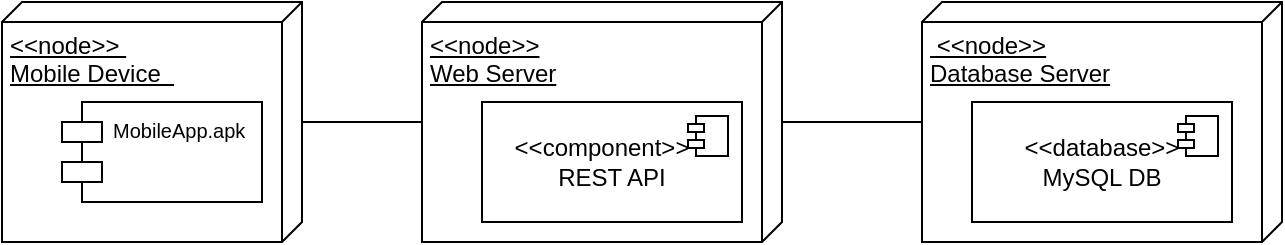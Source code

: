 <mxfile version="27.0.6">
  <diagram name="第 1 页" id="o-oCzaQytmQCPjs0wbxv">
    <mxGraphModel dx="742" dy="790" grid="1" gridSize="10" guides="1" tooltips="1" connect="1" arrows="1" fold="1" page="1" pageScale="1" pageWidth="827" pageHeight="1169" math="0" shadow="0">
      <root>
        <mxCell id="0" />
        <mxCell id="1" parent="0" />
        <mxCell id="ogDhKEPJkO4YDTdz22Ph-1" value="&lt;div&gt;&lt;span style=&quot;background-color: light-dark(#ffffff, var(--ge-dark-color, #121212));&quot;&gt;&amp;lt;&amp;lt;node&amp;gt;&amp;gt;&amp;nbsp;&lt;/span&gt;&lt;/div&gt;&lt;div&gt;&lt;span style=&quot;color: light-dark(rgb(0, 0, 0), rgb(255, 255, 255));&quot;&gt;&lt;font&gt;Mobile Device&amp;nbsp;&amp;nbsp;&lt;/font&gt;&lt;/span&gt;&lt;/div&gt;" style="verticalAlign=top;align=left;spacingTop=8;spacingLeft=2;spacingRight=12;shape=cube;size=10;direction=south;fontStyle=4;html=1;whiteSpace=wrap;" parent="1" vertex="1">
          <mxGeometry x="60" y="130" width="150" height="120" as="geometry" />
        </mxCell>
        <mxCell id="9A0PWvvusTTax6L20ACh-4" value="&lt;font style=&quot;font-size: 10px;&quot;&gt;MobileApp.apk&amp;nbsp;&lt;/font&gt;" style="shape=module;align=center;spacingLeft=20;align=center;verticalAlign=top;whiteSpace=wrap;html=1;" vertex="1" parent="1">
          <mxGeometry x="90" y="180" width="100" height="50" as="geometry" />
        </mxCell>
        <mxCell id="9A0PWvvusTTax6L20ACh-5" value="&lt;div&gt;&amp;lt;&amp;lt;node&amp;gt;&amp;gt;&lt;/div&gt;&lt;div&gt;&lt;span style=&quot;background-color: transparent; color: light-dark(rgb(0, 0, 0), rgb(255, 255, 255));&quot;&gt;Web Server&lt;/span&gt;&lt;/div&gt;" style="verticalAlign=top;align=left;spacingTop=8;spacingLeft=2;spacingRight=12;shape=cube;size=10;direction=south;fontStyle=4;html=1;whiteSpace=wrap;" vertex="1" parent="1">
          <mxGeometry x="270" y="130" width="180" height="120" as="geometry" />
        </mxCell>
        <mxCell id="9A0PWvvusTTax6L20ACh-2" value="&lt;div&gt;&amp;lt;&amp;lt;component&amp;gt;&amp;gt;&amp;nbsp; &amp;nbsp; &amp;nbsp;&lt;span style=&quot;background-color: transparent; color: light-dark(rgb(0, 0, 0), rgb(255, 255, 255));&quot;&gt;REST API&amp;nbsp;&lt;/span&gt;&lt;/div&gt;" style="html=1;dropTarget=0;whiteSpace=wrap;" vertex="1" parent="1">
          <mxGeometry x="300" y="180" width="130" height="60" as="geometry" />
        </mxCell>
        <mxCell id="9A0PWvvusTTax6L20ACh-3" value="" style="shape=module;jettyWidth=8;jettyHeight=4;" vertex="1" parent="9A0PWvvusTTax6L20ACh-2">
          <mxGeometry x="1" width="20" height="20" relative="1" as="geometry">
            <mxPoint x="-27" y="7" as="offset" />
          </mxGeometry>
        </mxCell>
        <mxCell id="9A0PWvvusTTax6L20ACh-6" value="&lt;div&gt;&amp;nbsp;&amp;lt;&amp;lt;node&amp;gt;&amp;gt;&lt;/div&gt;&lt;div&gt;&lt;span style=&quot;background-color: transparent; color: light-dark(rgb(0, 0, 0), rgb(255, 255, 255));&quot;&gt;Database Server&lt;/span&gt;&lt;/div&gt;" style="verticalAlign=top;align=left;spacingTop=8;spacingLeft=2;spacingRight=12;shape=cube;size=10;direction=south;fontStyle=4;html=1;whiteSpace=wrap;" vertex="1" parent="1">
          <mxGeometry x="520" y="130" width="180" height="120" as="geometry" />
        </mxCell>
        <mxCell id="9A0PWvvusTTax6L20ACh-7" value="&lt;div&gt;&amp;lt;&amp;lt;database&amp;gt;&amp;gt;&lt;/div&gt;&lt;div&gt;MySQL DB&lt;/div&gt;" style="html=1;dropTarget=0;whiteSpace=wrap;" vertex="1" parent="1">
          <mxGeometry x="545" y="180" width="130" height="60" as="geometry" />
        </mxCell>
        <mxCell id="9A0PWvvusTTax6L20ACh-8" value="" style="shape=module;jettyWidth=8;jettyHeight=4;" vertex="1" parent="9A0PWvvusTTax6L20ACh-7">
          <mxGeometry x="1" width="20" height="20" relative="1" as="geometry">
            <mxPoint x="-27" y="7" as="offset" />
          </mxGeometry>
        </mxCell>
        <mxCell id="9A0PWvvusTTax6L20ACh-9" value="" style="line;strokeWidth=1;fillColor=none;align=left;verticalAlign=middle;spacingTop=-1;spacingLeft=3;spacingRight=3;rotatable=0;labelPosition=right;points=[];portConstraint=eastwest;strokeColor=inherit;" vertex="1" parent="1">
          <mxGeometry x="210" y="186" width="60" height="8" as="geometry" />
        </mxCell>
        <mxCell id="9A0PWvvusTTax6L20ACh-10" value="" style="line;strokeWidth=1;fillColor=none;align=left;verticalAlign=middle;spacingTop=-1;spacingLeft=3;spacingRight=3;rotatable=0;labelPosition=right;points=[];portConstraint=eastwest;strokeColor=inherit;" vertex="1" parent="1">
          <mxGeometry x="450" y="186" width="70" height="8" as="geometry" />
        </mxCell>
      </root>
    </mxGraphModel>
  </diagram>
</mxfile>
